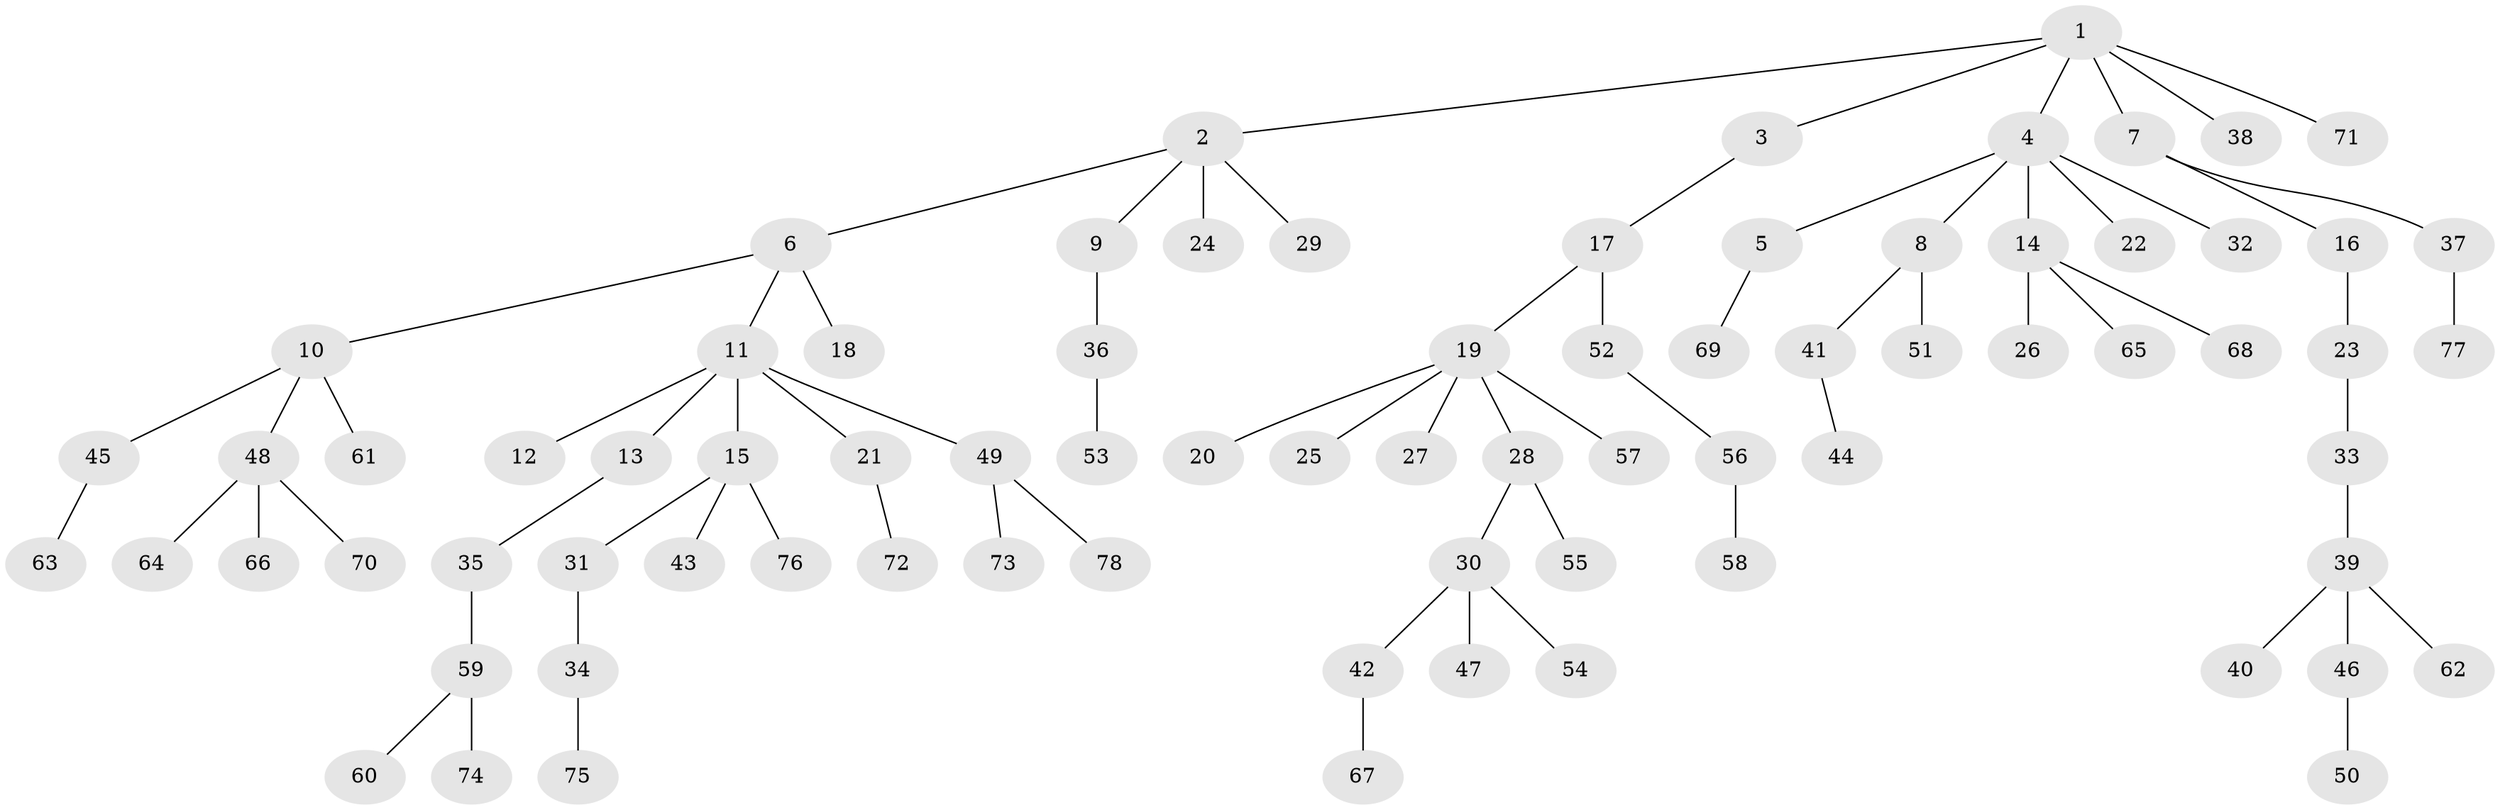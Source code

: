 // Generated by graph-tools (version 1.1) at 2025/15/03/09/25 04:15:34]
// undirected, 78 vertices, 77 edges
graph export_dot {
graph [start="1"]
  node [color=gray90,style=filled];
  1;
  2;
  3;
  4;
  5;
  6;
  7;
  8;
  9;
  10;
  11;
  12;
  13;
  14;
  15;
  16;
  17;
  18;
  19;
  20;
  21;
  22;
  23;
  24;
  25;
  26;
  27;
  28;
  29;
  30;
  31;
  32;
  33;
  34;
  35;
  36;
  37;
  38;
  39;
  40;
  41;
  42;
  43;
  44;
  45;
  46;
  47;
  48;
  49;
  50;
  51;
  52;
  53;
  54;
  55;
  56;
  57;
  58;
  59;
  60;
  61;
  62;
  63;
  64;
  65;
  66;
  67;
  68;
  69;
  70;
  71;
  72;
  73;
  74;
  75;
  76;
  77;
  78;
  1 -- 2;
  1 -- 3;
  1 -- 4;
  1 -- 7;
  1 -- 38;
  1 -- 71;
  2 -- 6;
  2 -- 9;
  2 -- 24;
  2 -- 29;
  3 -- 17;
  4 -- 5;
  4 -- 8;
  4 -- 14;
  4 -- 22;
  4 -- 32;
  5 -- 69;
  6 -- 10;
  6 -- 11;
  6 -- 18;
  7 -- 16;
  7 -- 37;
  8 -- 41;
  8 -- 51;
  9 -- 36;
  10 -- 45;
  10 -- 48;
  10 -- 61;
  11 -- 12;
  11 -- 13;
  11 -- 15;
  11 -- 21;
  11 -- 49;
  13 -- 35;
  14 -- 26;
  14 -- 65;
  14 -- 68;
  15 -- 31;
  15 -- 43;
  15 -- 76;
  16 -- 23;
  17 -- 19;
  17 -- 52;
  19 -- 20;
  19 -- 25;
  19 -- 27;
  19 -- 28;
  19 -- 57;
  21 -- 72;
  23 -- 33;
  28 -- 30;
  28 -- 55;
  30 -- 42;
  30 -- 47;
  30 -- 54;
  31 -- 34;
  33 -- 39;
  34 -- 75;
  35 -- 59;
  36 -- 53;
  37 -- 77;
  39 -- 40;
  39 -- 46;
  39 -- 62;
  41 -- 44;
  42 -- 67;
  45 -- 63;
  46 -- 50;
  48 -- 64;
  48 -- 66;
  48 -- 70;
  49 -- 73;
  49 -- 78;
  52 -- 56;
  56 -- 58;
  59 -- 60;
  59 -- 74;
}

